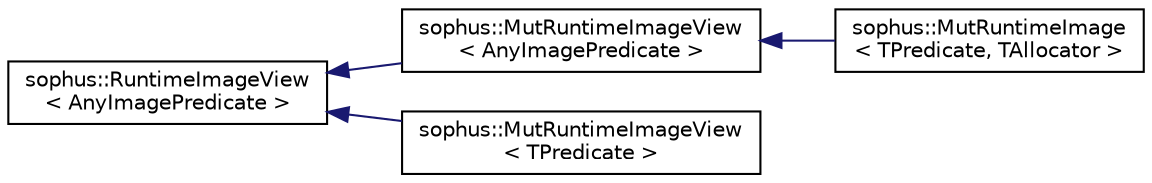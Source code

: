 digraph "Graphical Class Hierarchy"
{
 // LATEX_PDF_SIZE
  edge [fontname="Helvetica",fontsize="10",labelfontname="Helvetica",labelfontsize="10"];
  node [fontname="Helvetica",fontsize="10",shape=record];
  rankdir="LR";
  Node0 [label="sophus::RuntimeImageView\l\< AnyImagePredicate \>",height=0.2,width=0.4,color="black", fillcolor="white", style="filled",URL="$classsophus_1_1_runtime_image_view.html",tooltip=" "];
  Node0 -> Node1 [dir="back",color="midnightblue",fontsize="10",style="solid",fontname="Helvetica"];
  Node1 [label="sophus::MutRuntimeImageView\l\< AnyImagePredicate \>",height=0.2,width=0.4,color="black", fillcolor="white", style="filled",URL="$classsophus_1_1_mut_runtime_image_view.html",tooltip=" "];
  Node1 -> Node2 [dir="back",color="midnightblue",fontsize="10",style="solid",fontname="Helvetica"];
  Node2 [label="sophus::MutRuntimeImage\l\< TPredicate, TAllocator \>",height=0.2,width=0.4,color="black", fillcolor="white", style="filled",URL="$classsophus_1_1_mut_runtime_image.html",tooltip="Type-erased image with shared ownership, and read-only access to pixels. Type is nullable."];
  Node0 -> Node3 [dir="back",color="midnightblue",fontsize="10",style="solid",fontname="Helvetica"];
  Node3 [label="sophus::MutRuntimeImageView\l\< TPredicate \>",height=0.2,width=0.4,color="black", fillcolor="white", style="filled",URL="$classsophus_1_1_mut_runtime_image_view.html",tooltip=" "];
}
